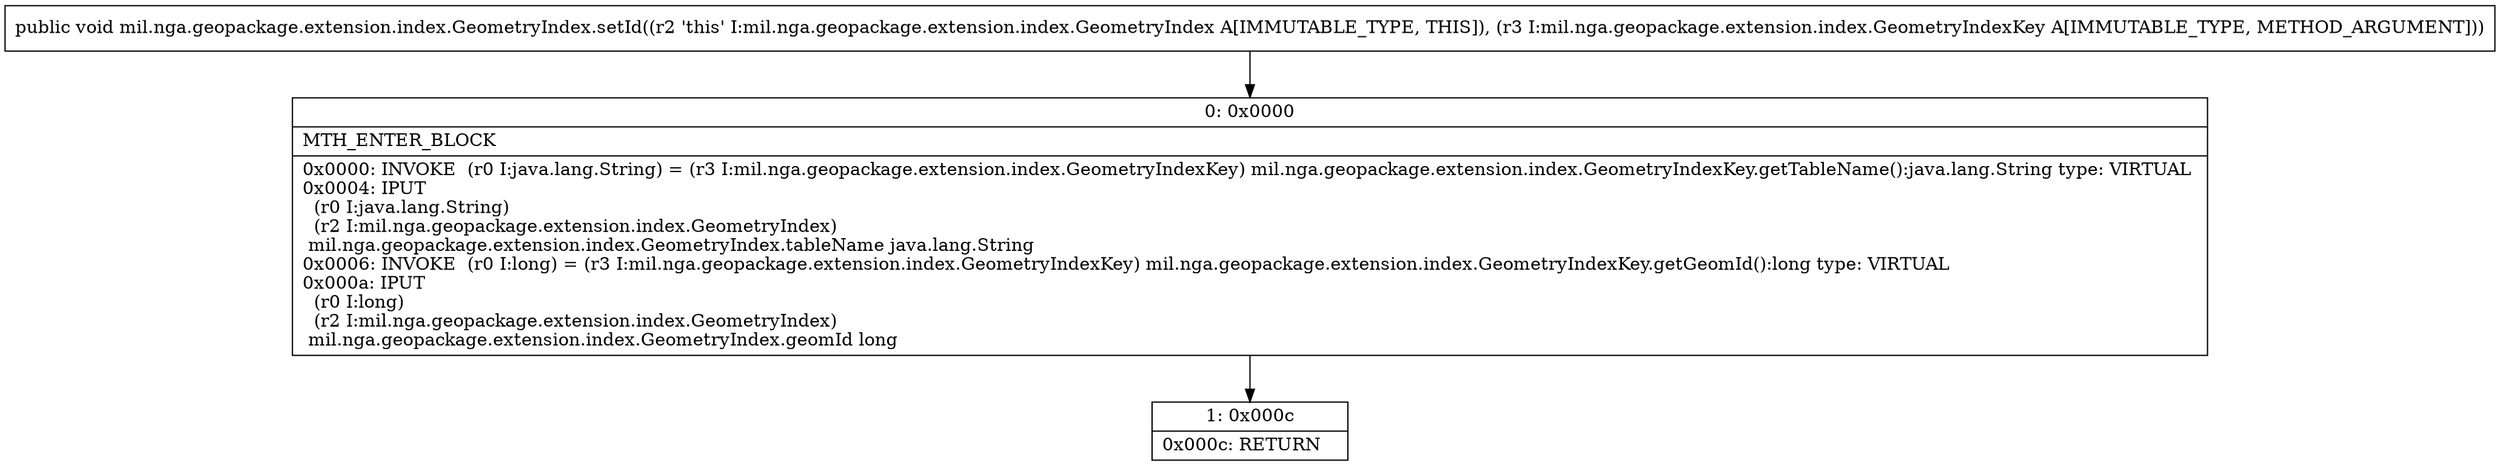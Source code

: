 digraph "CFG formil.nga.geopackage.extension.index.GeometryIndex.setId(Lmil\/nga\/geopackage\/extension\/index\/GeometryIndexKey;)V" {
Node_0 [shape=record,label="{0\:\ 0x0000|MTH_ENTER_BLOCK\l|0x0000: INVOKE  (r0 I:java.lang.String) = (r3 I:mil.nga.geopackage.extension.index.GeometryIndexKey) mil.nga.geopackage.extension.index.GeometryIndexKey.getTableName():java.lang.String type: VIRTUAL \l0x0004: IPUT  \l  (r0 I:java.lang.String)\l  (r2 I:mil.nga.geopackage.extension.index.GeometryIndex)\l mil.nga.geopackage.extension.index.GeometryIndex.tableName java.lang.String \l0x0006: INVOKE  (r0 I:long) = (r3 I:mil.nga.geopackage.extension.index.GeometryIndexKey) mil.nga.geopackage.extension.index.GeometryIndexKey.getGeomId():long type: VIRTUAL \l0x000a: IPUT  \l  (r0 I:long)\l  (r2 I:mil.nga.geopackage.extension.index.GeometryIndex)\l mil.nga.geopackage.extension.index.GeometryIndex.geomId long \l}"];
Node_1 [shape=record,label="{1\:\ 0x000c|0x000c: RETURN   \l}"];
MethodNode[shape=record,label="{public void mil.nga.geopackage.extension.index.GeometryIndex.setId((r2 'this' I:mil.nga.geopackage.extension.index.GeometryIndex A[IMMUTABLE_TYPE, THIS]), (r3 I:mil.nga.geopackage.extension.index.GeometryIndexKey A[IMMUTABLE_TYPE, METHOD_ARGUMENT])) }"];
MethodNode -> Node_0;
Node_0 -> Node_1;
}

